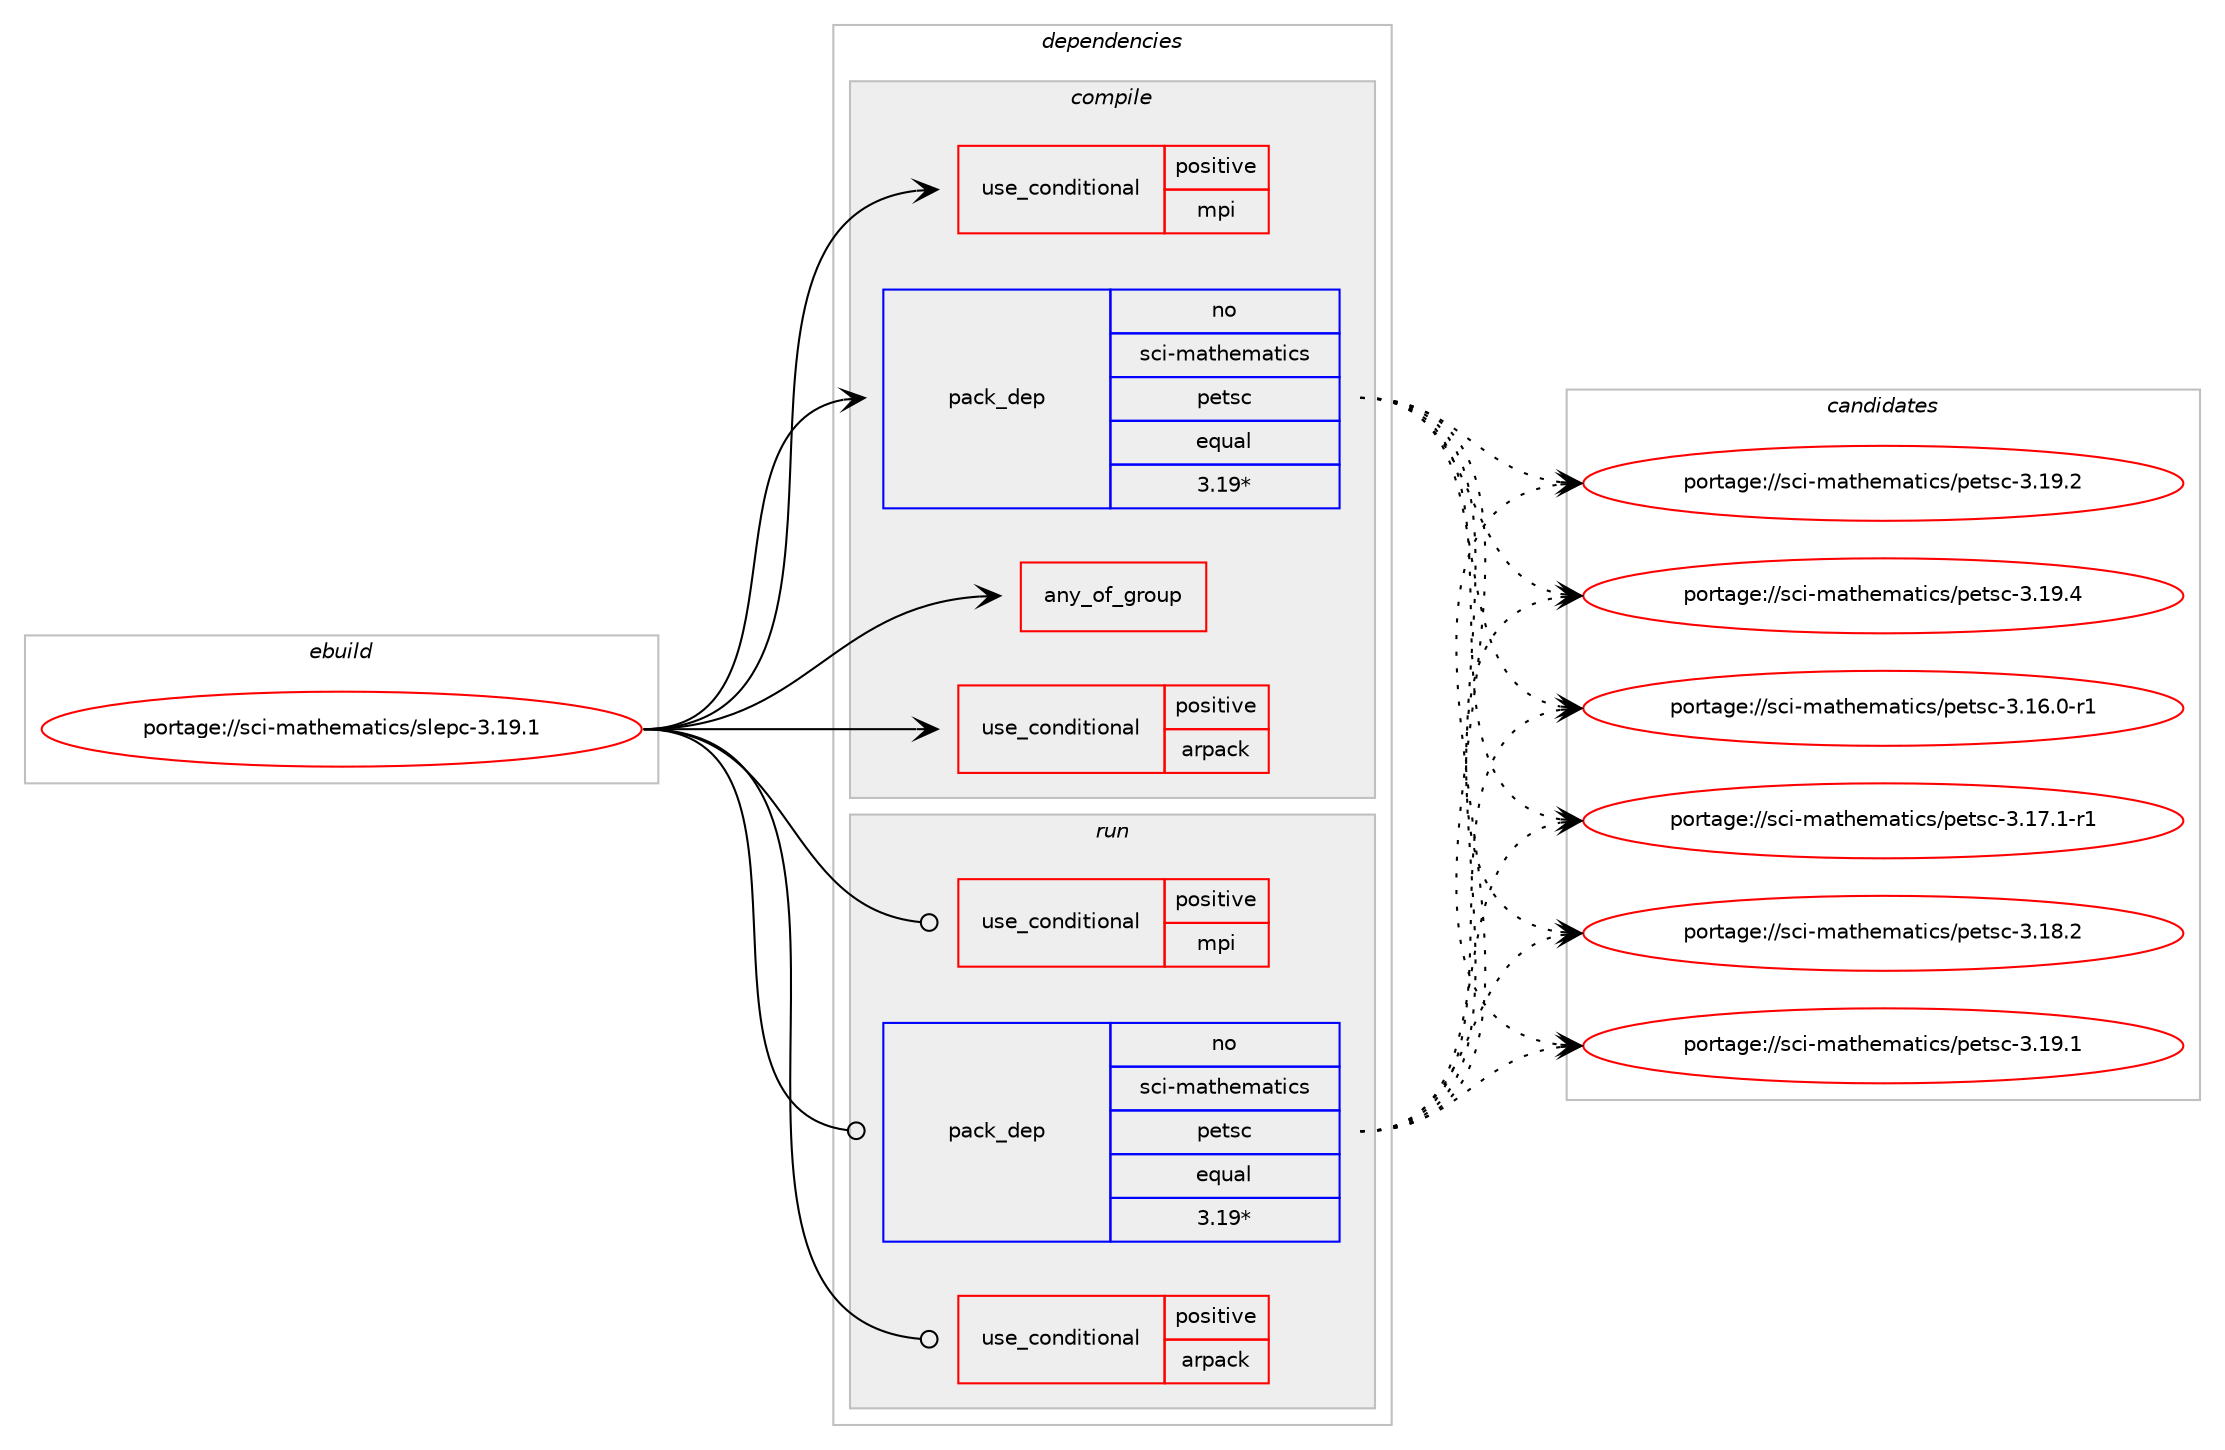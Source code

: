digraph prolog {

# *************
# Graph options
# *************

newrank=true;
concentrate=true;
compound=true;
graph [rankdir=LR,fontname=Helvetica,fontsize=10,ranksep=1.5];#, ranksep=2.5, nodesep=0.2];
edge  [arrowhead=vee];
node  [fontname=Helvetica,fontsize=10];

# **********
# The ebuild
# **********

subgraph cluster_leftcol {
color=gray;
rank=same;
label=<<i>ebuild</i>>;
id [label="portage://sci-mathematics/slepc-3.19.1", color=red, width=4, href="../sci-mathematics/slepc-3.19.1.svg"];
}

# ****************
# The dependencies
# ****************

subgraph cluster_midcol {
color=gray;
label=<<i>dependencies</i>>;
subgraph cluster_compile {
fillcolor="#eeeeee";
style=filled;
label=<<i>compile</i>>;
subgraph any119 {
dependency11928 [label=<<TABLE BORDER="0" CELLBORDER="1" CELLSPACING="0" CELLPADDING="4"><TR><TD CELLPADDING="10">any_of_group</TD></TR></TABLE>>, shape=none, color=red];# *** BEGIN UNKNOWN DEPENDENCY TYPE (TODO) ***
# dependency11928 -> package_dependency(portage://sci-mathematics/slepc-3.19.1,install,no,dev-lang,python,none,[,,],[slot(3.11)],[])
# *** END UNKNOWN DEPENDENCY TYPE (TODO) ***

# *** BEGIN UNKNOWN DEPENDENCY TYPE (TODO) ***
# dependency11928 -> package_dependency(portage://sci-mathematics/slepc-3.19.1,install,no,dev-lang,python,none,[,,],[slot(3.10)],[])
# *** END UNKNOWN DEPENDENCY TYPE (TODO) ***

}
id:e -> dependency11928:w [weight=20,style="solid",arrowhead="vee"];
subgraph cond8637 {
dependency11929 [label=<<TABLE BORDER="0" CELLBORDER="1" CELLSPACING="0" CELLPADDING="4"><TR><TD ROWSPAN="3" CELLPADDING="10">use_conditional</TD></TR><TR><TD>positive</TD></TR><TR><TD>arpack</TD></TR></TABLE>>, shape=none, color=red];
# *** BEGIN UNKNOWN DEPENDENCY TYPE (TODO) ***
# dependency11929 -> package_dependency(portage://sci-mathematics/slepc-3.19.1,install,no,sci-libs,arpack,none,[,,],[],[use(equal(mpi),none)])
# *** END UNKNOWN DEPENDENCY TYPE (TODO) ***

}
id:e -> dependency11929:w [weight=20,style="solid",arrowhead="vee"];
subgraph cond8638 {
dependency11930 [label=<<TABLE BORDER="0" CELLBORDER="1" CELLSPACING="0" CELLPADDING="4"><TR><TD ROWSPAN="3" CELLPADDING="10">use_conditional</TD></TR><TR><TD>positive</TD></TR><TR><TD>mpi</TD></TR></TABLE>>, shape=none, color=red];
# *** BEGIN UNKNOWN DEPENDENCY TYPE (TODO) ***
# dependency11930 -> package_dependency(portage://sci-mathematics/slepc-3.19.1,install,no,virtual,mpi,none,[,,],[],[])
# *** END UNKNOWN DEPENDENCY TYPE (TODO) ***

}
id:e -> dependency11930:w [weight=20,style="solid",arrowhead="vee"];
# *** BEGIN UNKNOWN DEPENDENCY TYPE (TODO) ***
# id -> package_dependency(portage://sci-mathematics/slepc-3.19.1,install,no,dev-build,cmake,none,[,,],[],[])
# *** END UNKNOWN DEPENDENCY TYPE (TODO) ***

subgraph pack3171 {
dependency11931 [label=<<TABLE BORDER="0" CELLBORDER="1" CELLSPACING="0" CELLPADDING="4" WIDTH="220"><TR><TD ROWSPAN="6" CELLPADDING="30">pack_dep</TD></TR><TR><TD WIDTH="110">no</TD></TR><TR><TD>sci-mathematics</TD></TR><TR><TD>petsc</TD></TR><TR><TD>equal</TD></TR><TR><TD>3.19*</TD></TR></TABLE>>, shape=none, color=blue];
}
id:e -> dependency11931:w [weight=20,style="solid",arrowhead="vee"];
# *** BEGIN UNKNOWN DEPENDENCY TYPE (TODO) ***
# id -> package_dependency(portage://sci-mathematics/slepc-3.19.1,install,no,virtual,pkgconfig,none,[,,],[],[])
# *** END UNKNOWN DEPENDENCY TYPE (TODO) ***

}
subgraph cluster_compileandrun {
fillcolor="#eeeeee";
style=filled;
label=<<i>compile and run</i>>;
}
subgraph cluster_run {
fillcolor="#eeeeee";
style=filled;
label=<<i>run</i>>;
subgraph cond8639 {
dependency11932 [label=<<TABLE BORDER="0" CELLBORDER="1" CELLSPACING="0" CELLPADDING="4"><TR><TD ROWSPAN="3" CELLPADDING="10">use_conditional</TD></TR><TR><TD>positive</TD></TR><TR><TD>arpack</TD></TR></TABLE>>, shape=none, color=red];
# *** BEGIN UNKNOWN DEPENDENCY TYPE (TODO) ***
# dependency11932 -> package_dependency(portage://sci-mathematics/slepc-3.19.1,run,no,sci-libs,arpack,none,[,,],[],[use(equal(mpi),none)])
# *** END UNKNOWN DEPENDENCY TYPE (TODO) ***

}
id:e -> dependency11932:w [weight=20,style="solid",arrowhead="odot"];
subgraph cond8640 {
dependency11933 [label=<<TABLE BORDER="0" CELLBORDER="1" CELLSPACING="0" CELLPADDING="4"><TR><TD ROWSPAN="3" CELLPADDING="10">use_conditional</TD></TR><TR><TD>positive</TD></TR><TR><TD>mpi</TD></TR></TABLE>>, shape=none, color=red];
# *** BEGIN UNKNOWN DEPENDENCY TYPE (TODO) ***
# dependency11933 -> package_dependency(portage://sci-mathematics/slepc-3.19.1,run,no,virtual,mpi,none,[,,],[],[])
# *** END UNKNOWN DEPENDENCY TYPE (TODO) ***

}
id:e -> dependency11933:w [weight=20,style="solid",arrowhead="odot"];
subgraph pack3172 {
dependency11934 [label=<<TABLE BORDER="0" CELLBORDER="1" CELLSPACING="0" CELLPADDING="4" WIDTH="220"><TR><TD ROWSPAN="6" CELLPADDING="30">pack_dep</TD></TR><TR><TD WIDTH="110">no</TD></TR><TR><TD>sci-mathematics</TD></TR><TR><TD>petsc</TD></TR><TR><TD>equal</TD></TR><TR><TD>3.19*</TD></TR></TABLE>>, shape=none, color=blue];
}
id:e -> dependency11934:w [weight=20,style="solid",arrowhead="odot"];
}
}

# **************
# The candidates
# **************

subgraph cluster_choices {
rank=same;
color=gray;
label=<<i>candidates</i>>;

subgraph choice3171 {
color=black;
nodesep=1;
choice11599105451099711610410110997116105991154711210111611599455146495446484511449 [label="portage://sci-mathematics/petsc-3.16.0-r1", color=red, width=4,href="../sci-mathematics/petsc-3.16.0-r1.svg"];
choice11599105451099711610410110997116105991154711210111611599455146495546494511449 [label="portage://sci-mathematics/petsc-3.17.1-r1", color=red, width=4,href="../sci-mathematics/petsc-3.17.1-r1.svg"];
choice1159910545109971161041011099711610599115471121011161159945514649564650 [label="portage://sci-mathematics/petsc-3.18.2", color=red, width=4,href="../sci-mathematics/petsc-3.18.2.svg"];
choice1159910545109971161041011099711610599115471121011161159945514649574649 [label="portage://sci-mathematics/petsc-3.19.1", color=red, width=4,href="../sci-mathematics/petsc-3.19.1.svg"];
choice1159910545109971161041011099711610599115471121011161159945514649574650 [label="portage://sci-mathematics/petsc-3.19.2", color=red, width=4,href="../sci-mathematics/petsc-3.19.2.svg"];
choice1159910545109971161041011099711610599115471121011161159945514649574652 [label="portage://sci-mathematics/petsc-3.19.4", color=red, width=4,href="../sci-mathematics/petsc-3.19.4.svg"];
dependency11931:e -> choice11599105451099711610410110997116105991154711210111611599455146495446484511449:w [style=dotted,weight="100"];
dependency11931:e -> choice11599105451099711610410110997116105991154711210111611599455146495546494511449:w [style=dotted,weight="100"];
dependency11931:e -> choice1159910545109971161041011099711610599115471121011161159945514649564650:w [style=dotted,weight="100"];
dependency11931:e -> choice1159910545109971161041011099711610599115471121011161159945514649574649:w [style=dotted,weight="100"];
dependency11931:e -> choice1159910545109971161041011099711610599115471121011161159945514649574650:w [style=dotted,weight="100"];
dependency11931:e -> choice1159910545109971161041011099711610599115471121011161159945514649574652:w [style=dotted,weight="100"];
}
subgraph choice3172 {
color=black;
nodesep=1;
choice11599105451099711610410110997116105991154711210111611599455146495446484511449 [label="portage://sci-mathematics/petsc-3.16.0-r1", color=red, width=4,href="../sci-mathematics/petsc-3.16.0-r1.svg"];
choice11599105451099711610410110997116105991154711210111611599455146495546494511449 [label="portage://sci-mathematics/petsc-3.17.1-r1", color=red, width=4,href="../sci-mathematics/petsc-3.17.1-r1.svg"];
choice1159910545109971161041011099711610599115471121011161159945514649564650 [label="portage://sci-mathematics/petsc-3.18.2", color=red, width=4,href="../sci-mathematics/petsc-3.18.2.svg"];
choice1159910545109971161041011099711610599115471121011161159945514649574649 [label="portage://sci-mathematics/petsc-3.19.1", color=red, width=4,href="../sci-mathematics/petsc-3.19.1.svg"];
choice1159910545109971161041011099711610599115471121011161159945514649574650 [label="portage://sci-mathematics/petsc-3.19.2", color=red, width=4,href="../sci-mathematics/petsc-3.19.2.svg"];
choice1159910545109971161041011099711610599115471121011161159945514649574652 [label="portage://sci-mathematics/petsc-3.19.4", color=red, width=4,href="../sci-mathematics/petsc-3.19.4.svg"];
dependency11934:e -> choice11599105451099711610410110997116105991154711210111611599455146495446484511449:w [style=dotted,weight="100"];
dependency11934:e -> choice11599105451099711610410110997116105991154711210111611599455146495546494511449:w [style=dotted,weight="100"];
dependency11934:e -> choice1159910545109971161041011099711610599115471121011161159945514649564650:w [style=dotted,weight="100"];
dependency11934:e -> choice1159910545109971161041011099711610599115471121011161159945514649574649:w [style=dotted,weight="100"];
dependency11934:e -> choice1159910545109971161041011099711610599115471121011161159945514649574650:w [style=dotted,weight="100"];
dependency11934:e -> choice1159910545109971161041011099711610599115471121011161159945514649574652:w [style=dotted,weight="100"];
}
}

}
